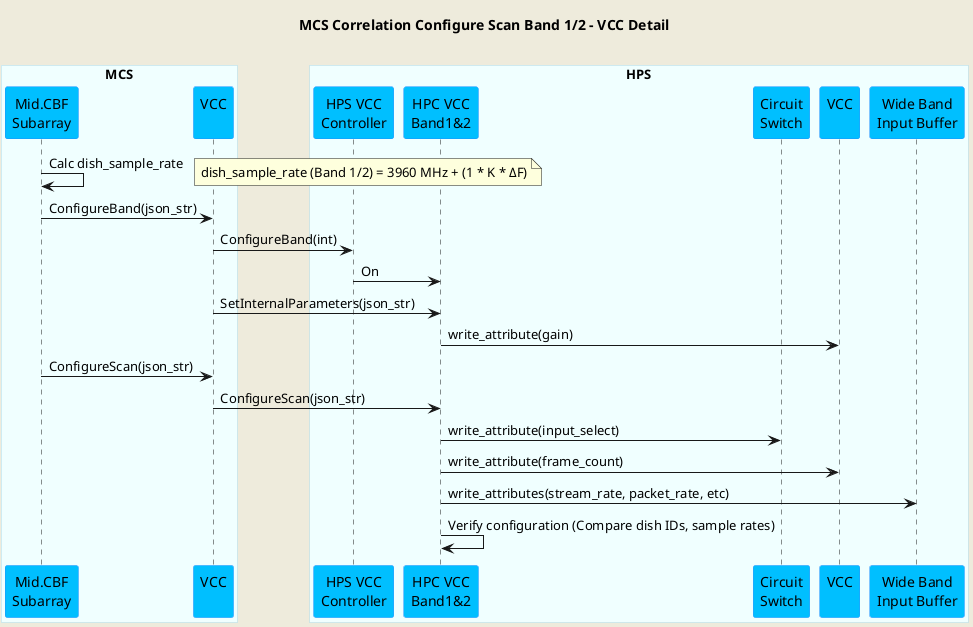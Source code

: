 @startuml
'https://plantuml.com/sequence-diagram

skinparam backgroundColor #EEEBDC
skinparam sequence {
ParticipantBorderColor DodgerBlue
ParticipantBackgroundColor DeepSkyBlue
ActorBorderColor DarkGreen
ActorBackgroundColor Green
BoxBorderColor LightBlue
BoxBackgroundColor #F0FFFF
}

title MCS Correlation Configure Scan Band 1/2 - VCC Detail\n

box "MCS"
participant "Mid.CBF\nSubarray" as subarray
participant "VCC\n" as vcc
end box

box "HPS"
participant "HPS VCC\nController" as hpsvcc
participant "HPC VCC\nBand1&2" as vccband1
participant "Circuit\nSwitch" as cs
participant "VCC\n" as vccdevice
participant "Wide Band\nInput Buffer" as wb
end box

subarray    -> subarray     : Calc dish_sample_rate
note right                  : dish_sample_rate (Band 1/2) = 3960 MHz + (1 * K * <U+0394>F)
subarray    -> vcc          : ConfigureBand(json_str)
vcc         -> hpsvcc       : ConfigureBand(int)
hpsvcc      -> vccband1     : On
vcc         -> vccband1     : SetInternalParameters(json_str)
vccband1    -> vccdevice    : write_attribute(gain)
subarray    -> vcc          : ConfigureScan(json_str)
vcc         -> vccband1     : ConfigureScan(json_str)
vccband1    -> cs           : write_attribute(input_select)
vccband1    -> vccdevice    : write_attribute(frame_count)
vccband1    -> wb           : write_attributes(stream_rate, packet_rate, etc)
vccband1    -> vccband1     : Verify configuration (Compare dish IDs, sample rates)


@enduml